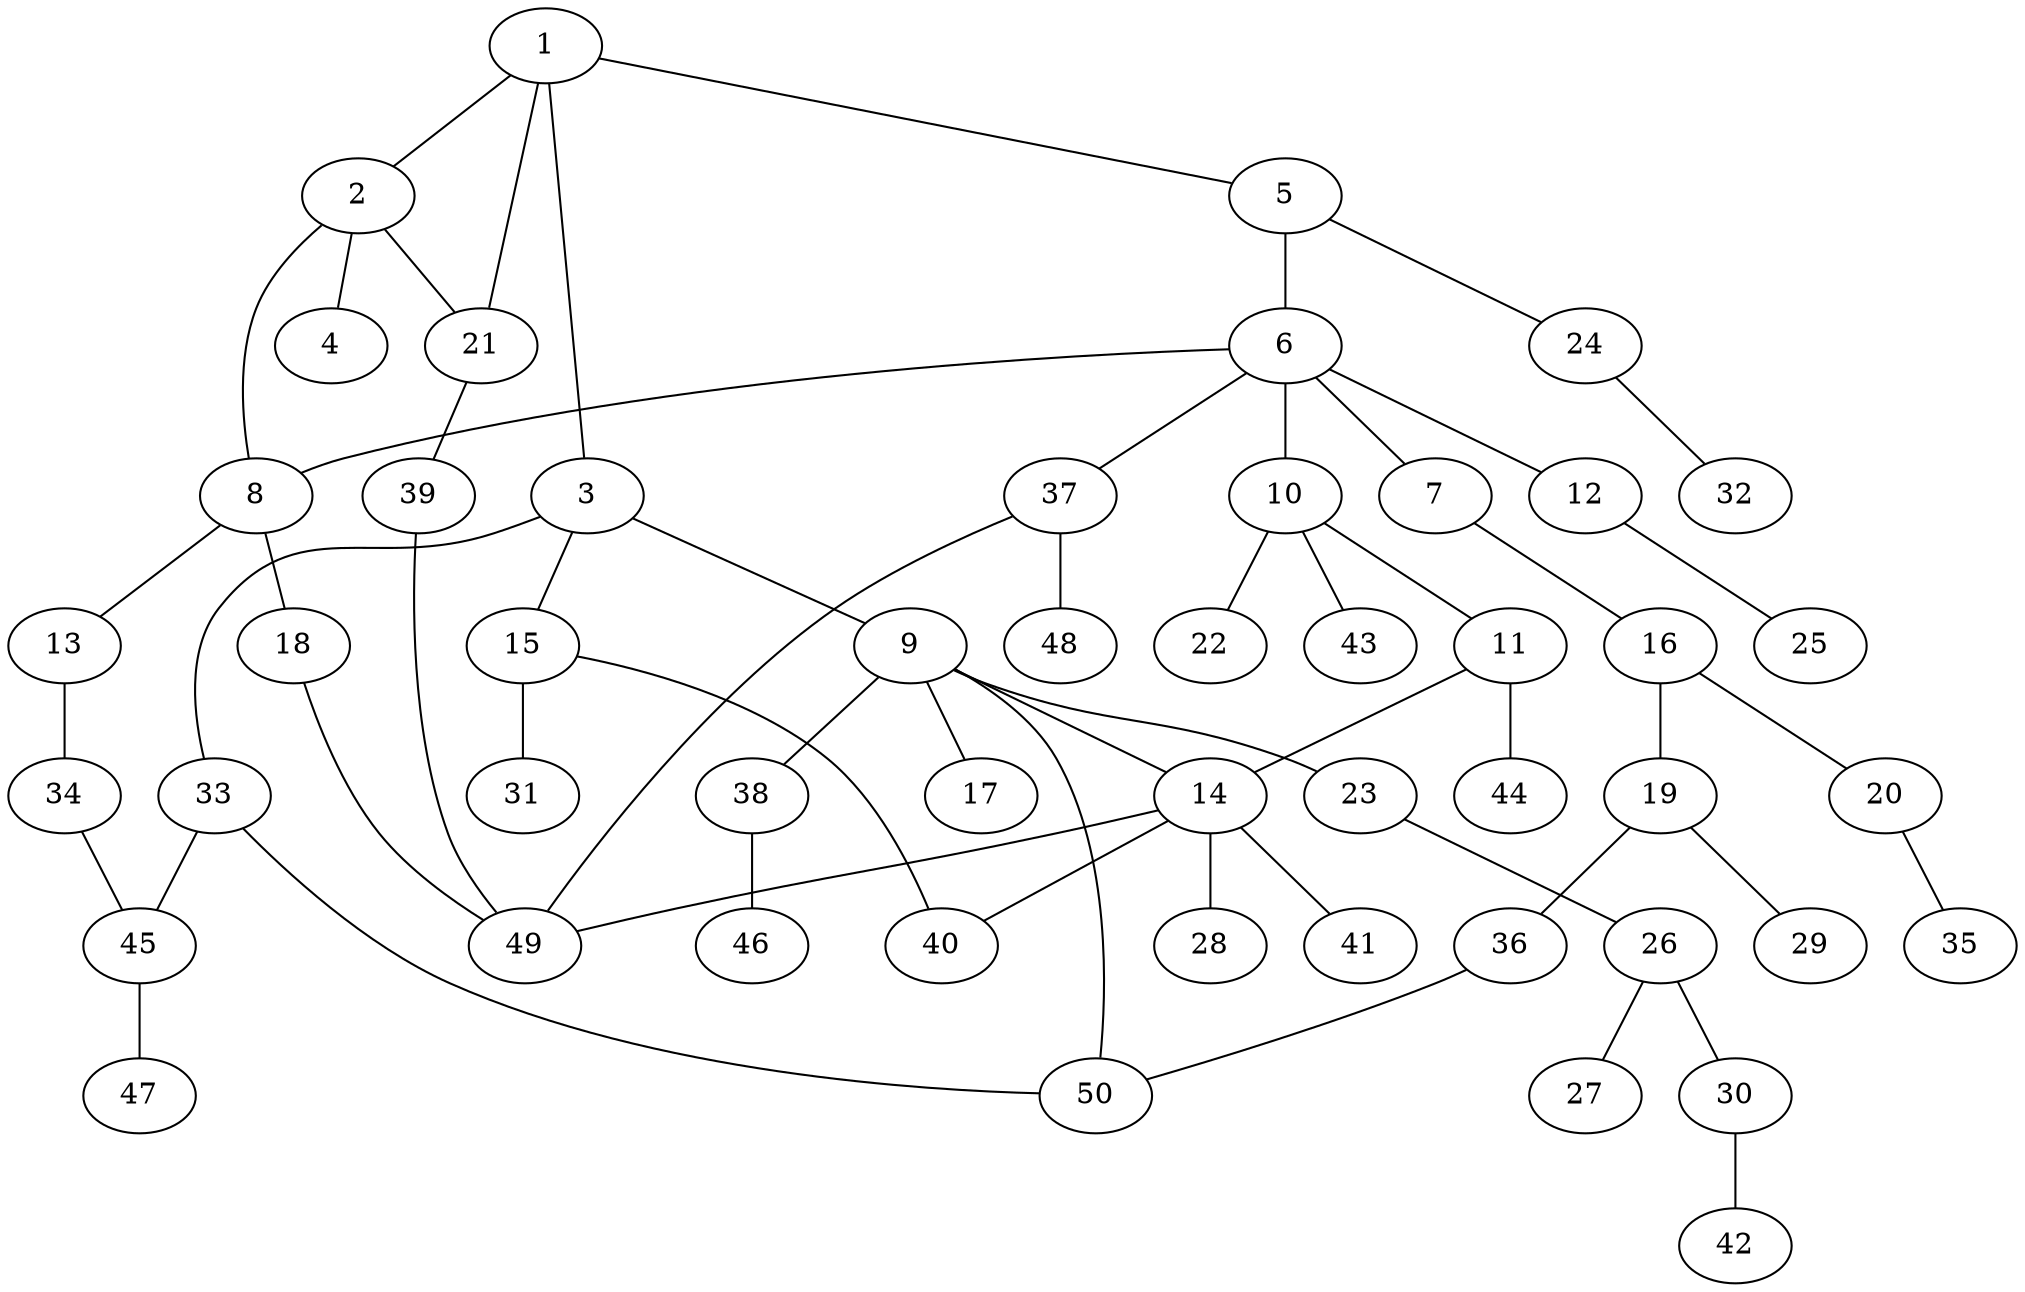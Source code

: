graph graphname {1--2
1--3
1--5
1--21
2--4
2--8
2--21
3--9
3--15
3--33
5--6
5--24
6--7
6--8
6--10
6--12
6--37
7--16
8--13
8--18
9--14
9--17
9--23
9--38
9--50
10--11
10--22
10--43
11--14
11--44
12--25
13--34
14--28
14--40
14--41
14--49
15--31
15--40
16--19
16--20
18--49
19--29
19--36
20--35
21--39
23--26
24--32
26--27
26--30
30--42
33--45
33--50
34--45
36--50
37--48
37--49
38--46
39--49
45--47
}